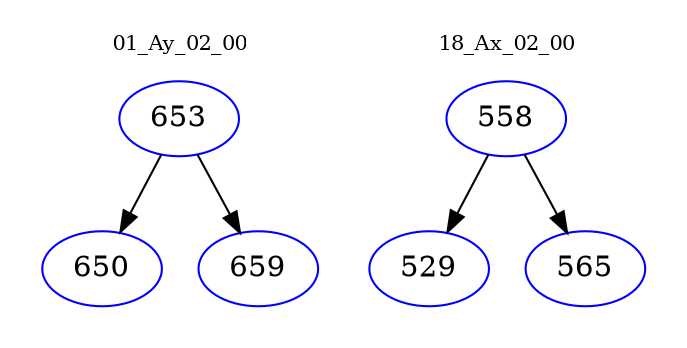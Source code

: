 digraph{
subgraph cluster_0 {
color = white
label = "01_Ay_02_00";
fontsize=10;
T0_653 [label="653", color="blue"]
T0_653 -> T0_650 [color="black"]
T0_650 [label="650", color="blue"]
T0_653 -> T0_659 [color="black"]
T0_659 [label="659", color="blue"]
}
subgraph cluster_1 {
color = white
label = "18_Ax_02_00";
fontsize=10;
T1_558 [label="558", color="blue"]
T1_558 -> T1_529 [color="black"]
T1_529 [label="529", color="blue"]
T1_558 -> T1_565 [color="black"]
T1_565 [label="565", color="blue"]
}
}
